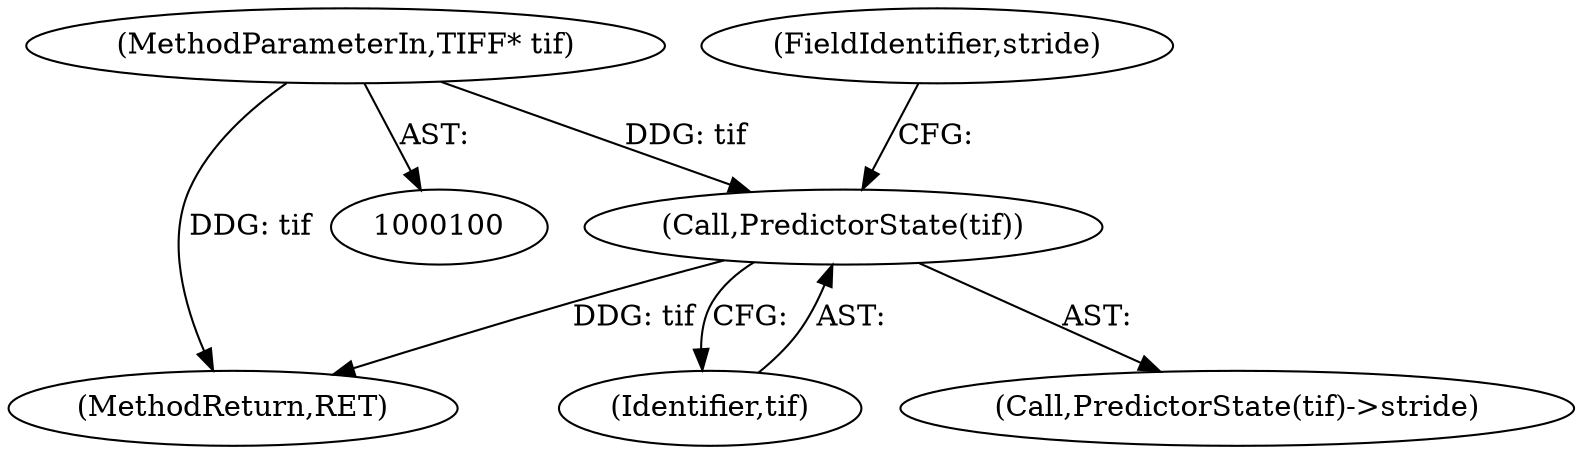 digraph "0_libtiff_3ca657a8793dd011bf869695d72ad31c779c3cc1_6@pointer" {
"1000109" [label="(Call,PredictorState(tif))"];
"1000101" [label="(MethodParameterIn,TIFF* tif)"];
"1000108" [label="(Call,PredictorState(tif)->stride)"];
"1000169" [label="(MethodReturn,RET)"];
"1000101" [label="(MethodParameterIn,TIFF* tif)"];
"1000110" [label="(Identifier,tif)"];
"1000109" [label="(Call,PredictorState(tif))"];
"1000111" [label="(FieldIdentifier,stride)"];
"1000109" -> "1000108"  [label="AST: "];
"1000109" -> "1000110"  [label="CFG: "];
"1000110" -> "1000109"  [label="AST: "];
"1000111" -> "1000109"  [label="CFG: "];
"1000109" -> "1000169"  [label="DDG: tif"];
"1000101" -> "1000109"  [label="DDG: tif"];
"1000101" -> "1000100"  [label="AST: "];
"1000101" -> "1000169"  [label="DDG: tif"];
}
